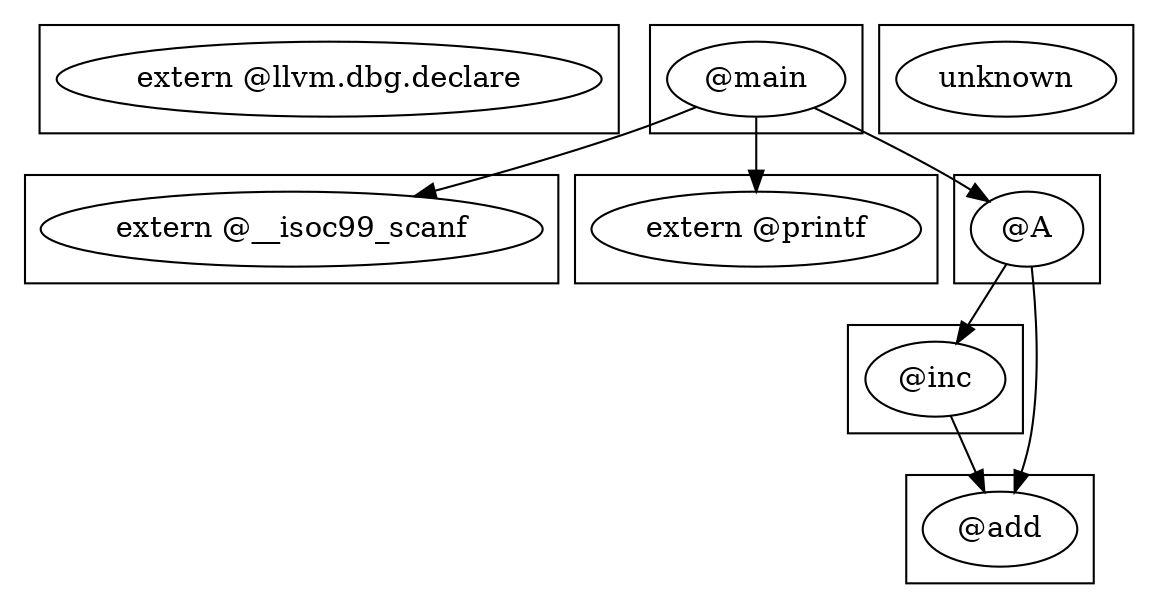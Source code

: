 digraph {
    subgraph cluster_0 {
        100 [label="extern @llvm.dbg.declare"];
    }
    subgraph cluster_1 {
        30 [label="@main"];
    }
    subgraph cluster_2 {
        102 [label="extern @__isoc99_scanf"];
    }
    subgraph cluster_3 {
        101 [label="extern @printf"];
    }
    subgraph cluster_4 {
        67 [label="@A"];
    }
    subgraph cluster_5 {
        91 [label="@inc"];
    }
    subgraph cluster_6 {
        78 [label="@add"];
    }
    subgraph cluster_7 {
        -100 [label=unknown];
    }
    30 -> 67 [label=""];
    30 -> 101 [label=""];
    30 -> 102 [label=""];
    67 -> 78 [label=""];
    67 -> 91 [label=""];
    91 -> 78 [label=""];
}